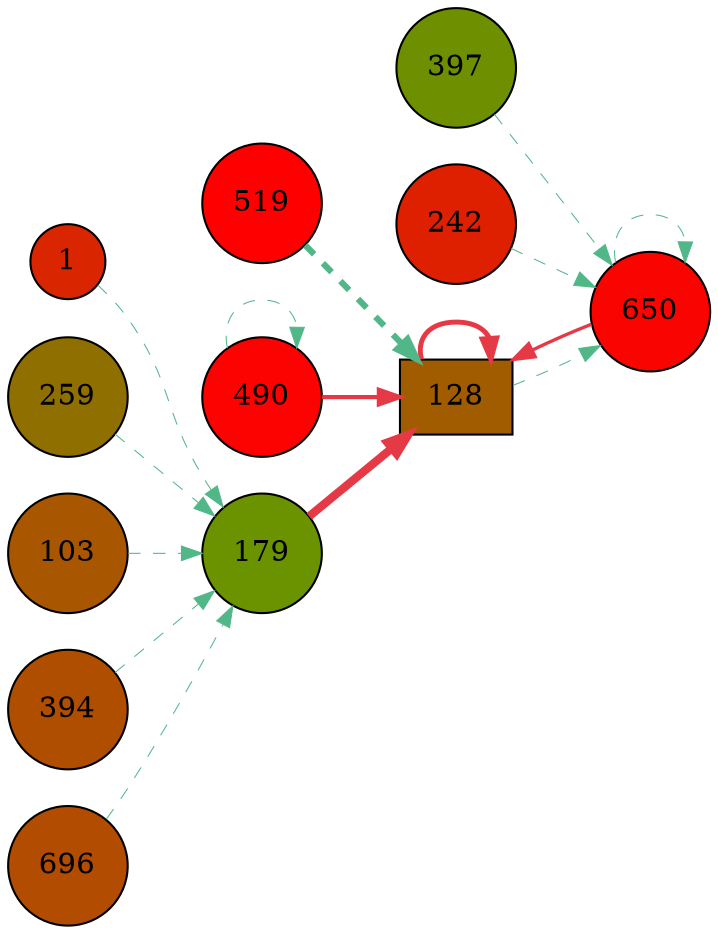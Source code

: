 digraph G{
rankdir=LR;
128 [style=filled, shape=box, fillcolor="#a25c00", label="128"];
1 [style=filled, shape=circle, fillcolor="#d92500", label="1"];
259 [style=filled, shape=circle, fillcolor="#8f6f00", label="259"];
519 [style=filled, shape=circle, fillcolor="#fe0000", label="519"];
103 [style=filled, shape=circle, fillcolor="#a85600", label="103"];
490 [style=filled, shape=circle, fillcolor="#fc0200", label="490"];
650 [style=filled, shape=circle, fillcolor="#fa0400", label="650"];
394 [style=filled, shape=circle, fillcolor="#b04e00", label="394"];
397 [style=filled, shape=circle, fillcolor="#6e9000", label="397"];
242 [style=filled, shape=circle, fillcolor="#de2000", label="242"];
179 [style=filled, shape=circle, fillcolor="#6b9300", label="179"];
696 [style=filled, shape=circle, fillcolor="#b24c00", label="696"];
179 -> 128 [color="#e63946",penwidth=4.00];
128 -> 128 [color="#e63946",penwidth=2.37];
490 -> 128 [color="#e63946",penwidth=2.02];
650 -> 128 [color="#e63946",penwidth=1.61];
519 -> 128 [color="#52b788",style=dashed,penwidth=3.00];
490 -> 490 [color="#52b788",style=dashed,penwidth=0.50];
1 -> 179 [color="#52b788",style=dashed,penwidth=0.50];
696 -> 179 [color="#52b788",style=dashed,penwidth=0.50];
259 -> 179 [color="#52b788",style=dashed,penwidth=0.50];
394 -> 179 [color="#52b788",style=dashed,penwidth=0.50];
103 -> 179 [color="#52b788",style=dashed,penwidth=0.50];
128 -> 650 [color="#52b788",style=dashed,penwidth=0.50];
397 -> 650 [color="#52b788",style=dashed,penwidth=0.50];
650 -> 650 [color="#52b788",style=dashed,penwidth=0.50];
242 -> 650 [color="#52b788",style=dashed,penwidth=0.50];
}